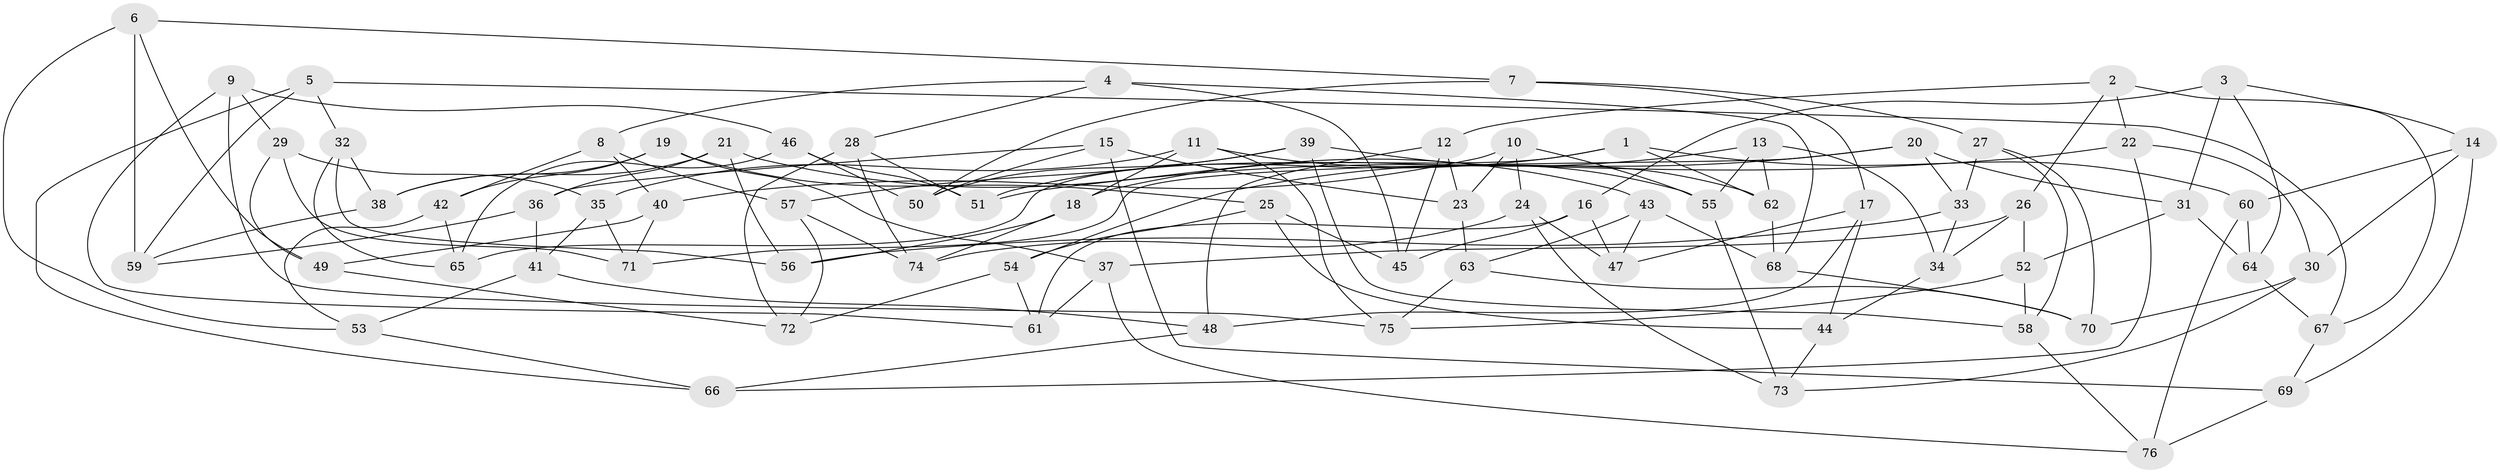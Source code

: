 // Generated by graph-tools (version 1.1) at 2025/26/03/09/25 03:26:58]
// undirected, 76 vertices, 152 edges
graph export_dot {
graph [start="1"]
  node [color=gray90,style=filled];
  1;
  2;
  3;
  4;
  5;
  6;
  7;
  8;
  9;
  10;
  11;
  12;
  13;
  14;
  15;
  16;
  17;
  18;
  19;
  20;
  21;
  22;
  23;
  24;
  25;
  26;
  27;
  28;
  29;
  30;
  31;
  32;
  33;
  34;
  35;
  36;
  37;
  38;
  39;
  40;
  41;
  42;
  43;
  44;
  45;
  46;
  47;
  48;
  49;
  50;
  51;
  52;
  53;
  54;
  55;
  56;
  57;
  58;
  59;
  60;
  61;
  62;
  63;
  64;
  65;
  66;
  67;
  68;
  69;
  70;
  71;
  72;
  73;
  74;
  75;
  76;
  1 -- 60;
  1 -- 62;
  1 -- 65;
  1 -- 51;
  2 -- 26;
  2 -- 22;
  2 -- 12;
  2 -- 67;
  3 -- 14;
  3 -- 16;
  3 -- 64;
  3 -- 31;
  4 -- 45;
  4 -- 68;
  4 -- 28;
  4 -- 8;
  5 -- 67;
  5 -- 59;
  5 -- 32;
  5 -- 66;
  6 -- 49;
  6 -- 53;
  6 -- 7;
  6 -- 59;
  7 -- 27;
  7 -- 17;
  7 -- 50;
  8 -- 42;
  8 -- 57;
  8 -- 40;
  9 -- 61;
  9 -- 29;
  9 -- 75;
  9 -- 46;
  10 -- 24;
  10 -- 55;
  10 -- 40;
  10 -- 23;
  11 -- 55;
  11 -- 18;
  11 -- 35;
  11 -- 75;
  12 -- 48;
  12 -- 23;
  12 -- 45;
  13 -- 34;
  13 -- 55;
  13 -- 18;
  13 -- 62;
  14 -- 69;
  14 -- 60;
  14 -- 30;
  15 -- 36;
  15 -- 69;
  15 -- 50;
  15 -- 23;
  16 -- 45;
  16 -- 61;
  16 -- 47;
  17 -- 47;
  17 -- 48;
  17 -- 44;
  18 -- 74;
  18 -- 56;
  19 -- 42;
  19 -- 25;
  19 -- 38;
  19 -- 37;
  20 -- 33;
  20 -- 54;
  20 -- 31;
  20 -- 71;
  21 -- 38;
  21 -- 56;
  21 -- 43;
  21 -- 36;
  22 -- 30;
  22 -- 66;
  22 -- 51;
  23 -- 63;
  24 -- 74;
  24 -- 47;
  24 -- 73;
  25 -- 44;
  25 -- 45;
  25 -- 54;
  26 -- 37;
  26 -- 52;
  26 -- 34;
  27 -- 70;
  27 -- 33;
  27 -- 58;
  28 -- 51;
  28 -- 72;
  28 -- 74;
  29 -- 35;
  29 -- 71;
  29 -- 49;
  30 -- 70;
  30 -- 73;
  31 -- 52;
  31 -- 64;
  32 -- 65;
  32 -- 38;
  32 -- 56;
  33 -- 34;
  33 -- 56;
  34 -- 44;
  35 -- 71;
  35 -- 41;
  36 -- 41;
  36 -- 59;
  37 -- 61;
  37 -- 76;
  38 -- 59;
  39 -- 62;
  39 -- 50;
  39 -- 58;
  39 -- 57;
  40 -- 71;
  40 -- 49;
  41 -- 53;
  41 -- 48;
  42 -- 53;
  42 -- 65;
  43 -- 68;
  43 -- 63;
  43 -- 47;
  44 -- 73;
  46 -- 51;
  46 -- 65;
  46 -- 50;
  48 -- 66;
  49 -- 72;
  52 -- 75;
  52 -- 58;
  53 -- 66;
  54 -- 72;
  54 -- 61;
  55 -- 73;
  57 -- 72;
  57 -- 74;
  58 -- 76;
  60 -- 76;
  60 -- 64;
  62 -- 68;
  63 -- 70;
  63 -- 75;
  64 -- 67;
  67 -- 69;
  68 -- 70;
  69 -- 76;
}
